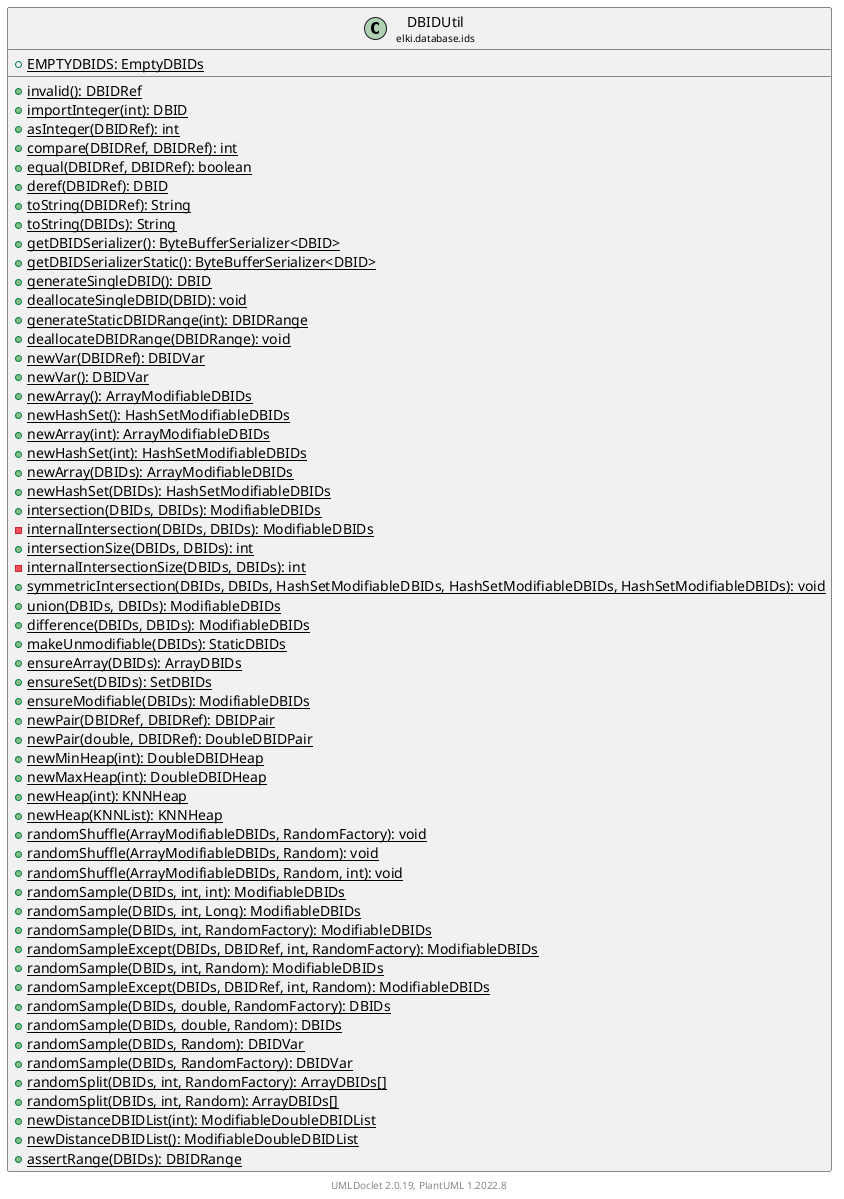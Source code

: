 @startuml
    remove .*\.(Instance|Par|Parameterizer|Factory)$
    set namespaceSeparator none
    hide empty fields
    hide empty methods

    class "<size:14>DBIDUtil\n<size:10>elki.database.ids" as elki.database.ids.DBIDUtil [[DBIDUtil.html]] {
        {static} +EMPTYDBIDS: EmptyDBIDs
        {static} +invalid(): DBIDRef
        {static} +importInteger(int): DBID
        {static} +asInteger(DBIDRef): int
        {static} +compare(DBIDRef, DBIDRef): int
        {static} +equal(DBIDRef, DBIDRef): boolean
        {static} +deref(DBIDRef): DBID
        {static} +toString(DBIDRef): String
        {static} +toString(DBIDs): String
        {static} +getDBIDSerializer(): ByteBufferSerializer<DBID>
        {static} +getDBIDSerializerStatic(): ByteBufferSerializer<DBID>
        {static} +generateSingleDBID(): DBID
        {static} +deallocateSingleDBID(DBID): void
        {static} +generateStaticDBIDRange(int): DBIDRange
        {static} +deallocateDBIDRange(DBIDRange): void
        {static} +newVar(DBIDRef): DBIDVar
        {static} +newVar(): DBIDVar
        {static} +newArray(): ArrayModifiableDBIDs
        {static} +newHashSet(): HashSetModifiableDBIDs
        {static} +newArray(int): ArrayModifiableDBIDs
        {static} +newHashSet(int): HashSetModifiableDBIDs
        {static} +newArray(DBIDs): ArrayModifiableDBIDs
        {static} +newHashSet(DBIDs): HashSetModifiableDBIDs
        {static} +intersection(DBIDs, DBIDs): ModifiableDBIDs
        {static} -internalIntersection(DBIDs, DBIDs): ModifiableDBIDs
        {static} +intersectionSize(DBIDs, DBIDs): int
        {static} -internalIntersectionSize(DBIDs, DBIDs): int
        {static} +symmetricIntersection(DBIDs, DBIDs, HashSetModifiableDBIDs, HashSetModifiableDBIDs, HashSetModifiableDBIDs): void
        {static} +union(DBIDs, DBIDs): ModifiableDBIDs
        {static} +difference(DBIDs, DBIDs): ModifiableDBIDs
        {static} +makeUnmodifiable(DBIDs): StaticDBIDs
        {static} +ensureArray(DBIDs): ArrayDBIDs
        {static} +ensureSet(DBIDs): SetDBIDs
        {static} +ensureModifiable(DBIDs): ModifiableDBIDs
        {static} +newPair(DBIDRef, DBIDRef): DBIDPair
        {static} +newPair(double, DBIDRef): DoubleDBIDPair
        {static} +newMinHeap(int): DoubleDBIDHeap
        {static} +newMaxHeap(int): DoubleDBIDHeap
        {static} +newHeap(int): KNNHeap
        {static} +newHeap(KNNList): KNNHeap
        {static} +randomShuffle(ArrayModifiableDBIDs, RandomFactory): void
        {static} +randomShuffle(ArrayModifiableDBIDs, Random): void
        {static} +randomShuffle(ArrayModifiableDBIDs, Random, int): void
        {static} +randomSample(DBIDs, int, int): ModifiableDBIDs
        {static} +randomSample(DBIDs, int, Long): ModifiableDBIDs
        {static} +randomSample(DBIDs, int, RandomFactory): ModifiableDBIDs
        {static} +randomSampleExcept(DBIDs, DBIDRef, int, RandomFactory): ModifiableDBIDs
        {static} +randomSample(DBIDs, int, Random): ModifiableDBIDs
        {static} +randomSampleExcept(DBIDs, DBIDRef, int, Random): ModifiableDBIDs
        {static} +randomSample(DBIDs, double, RandomFactory): DBIDs
        {static} +randomSample(DBIDs, double, Random): DBIDs
        {static} +randomSample(DBIDs, Random): DBIDVar
        {static} +randomSample(DBIDs, RandomFactory): DBIDVar
        {static} +randomSplit(DBIDs, int, RandomFactory): ArrayDBIDs[]
        {static} +randomSplit(DBIDs, int, Random): ArrayDBIDs[]
        {static} +newDistanceDBIDList(int): ModifiableDoubleDBIDList
        {static} +newDistanceDBIDList(): ModifiableDoubleDBIDList
        {static} +assertRange(DBIDs): DBIDRange
    }

    center footer UMLDoclet 2.0.19, PlantUML 1.2022.8
@enduml
